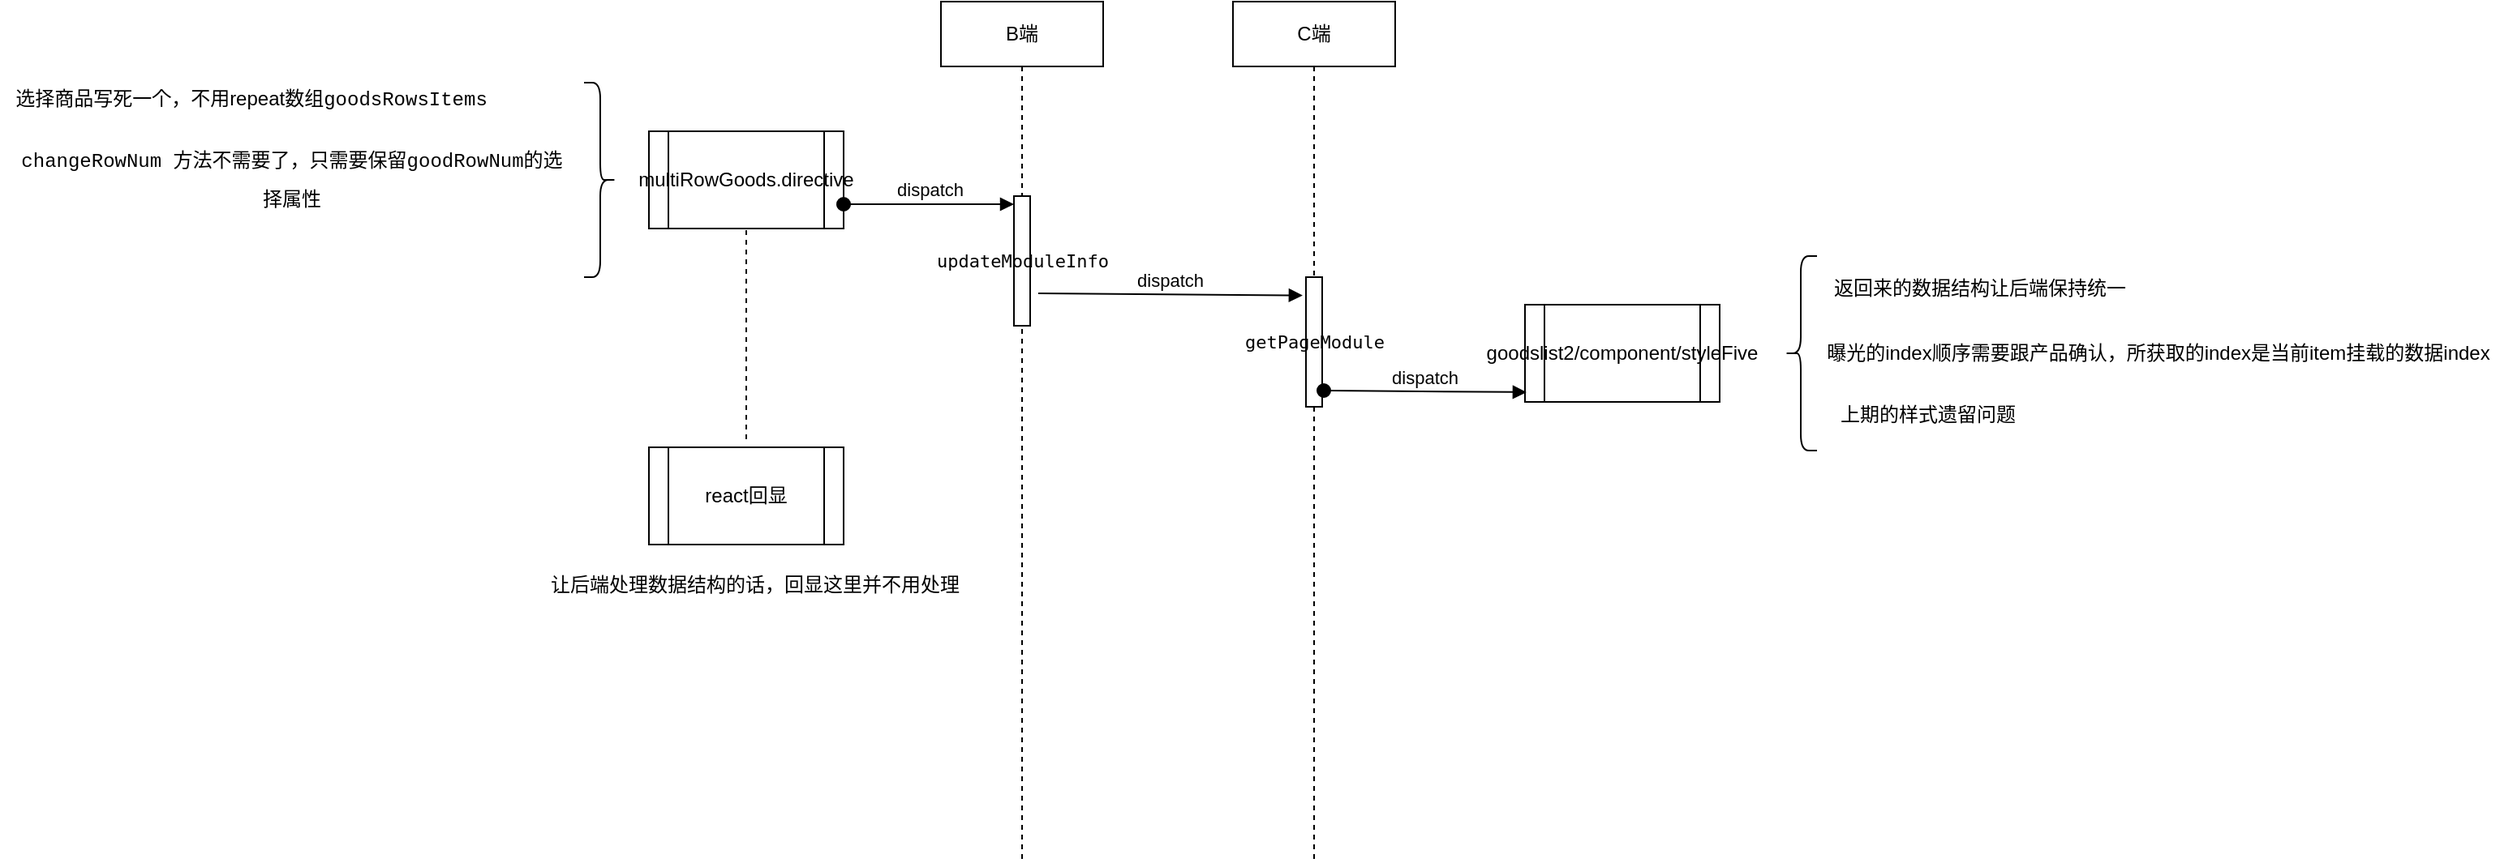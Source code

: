 <mxfile version="13.3.5" type="device"><diagram id="L_sQA3XesNhT-gOqTQ9l" name="第 1 页"><mxGraphModel dx="1773" dy="615" grid="1" gridSize="10" guides="1" tooltips="1" connect="1" arrows="1" fold="1" page="1" pageScale="1" pageWidth="827" pageHeight="1169" math="0" shadow="0"><root><mxCell id="0"/><mxCell id="1" parent="0"/><mxCell id="E2D6b5XtqJo7hC7H39wL-1" value="B端" style="shape=umlLifeline;perimeter=lifelinePerimeter;whiteSpace=wrap;html=1;container=1;collapsible=0;recursiveResize=0;outlineConnect=0;" parent="1" vertex="1"><mxGeometry x="250" y="250" width="100" height="530" as="geometry"/></mxCell><mxCell id="E2D6b5XtqJo7hC7H39wL-9" value="&lt;span style=&quot;font-family: &amp;#34;menlo&amp;#34; , monospace ; font-size: 11px ; text-align: left&quot;&gt;updateModuleInfo&lt;/span&gt;" style="html=1;points=[];perimeter=orthogonalPerimeter;" parent="E2D6b5XtqJo7hC7H39wL-1" vertex="1"><mxGeometry x="45" y="120" width="10" height="80" as="geometry"/></mxCell><mxCell id="E2D6b5XtqJo7hC7H39wL-15" value="dispatch" style="html=1;verticalAlign=bottom;endArrow=block;entryX=-0.206;entryY=0.141;entryDx=0;entryDy=0;entryPerimeter=0;" parent="E2D6b5XtqJo7hC7H39wL-1" target="E2D6b5XtqJo7hC7H39wL-12" edge="1"><mxGeometry width="80" relative="1" as="geometry"><mxPoint x="60" y="180" as="sourcePoint"/><mxPoint x="140" y="180" as="targetPoint"/></mxGeometry></mxCell><mxCell id="E2D6b5XtqJo7hC7H39wL-4" value="multiRowGoods.directive" style="shape=process;whiteSpace=wrap;html=1;backgroundOutline=1;" parent="1" vertex="1"><mxGeometry x="70" y="330" width="120" height="60" as="geometry"/></mxCell><mxCell id="E2D6b5XtqJo7hC7H39wL-5" value="" style="shape=curlyBracket;whiteSpace=wrap;html=1;rounded=1;size=0.5;direction=west;" parent="1" vertex="1"><mxGeometry x="30" y="300" width="20" height="120" as="geometry"/></mxCell><mxCell id="E2D6b5XtqJo7hC7H39wL-6" value="&lt;font style=&quot;font-size: 12px&quot;&gt;选择商品写死一个，不用repeat数组&lt;span style=&quot;background-color: rgb(255 , 255 , 255) ; font-family: &amp;#34;menlo&amp;#34; , &amp;#34;monaco&amp;#34; , &amp;#34;courier new&amp;#34; , monospace&quot;&gt;goodsRowsItems&lt;/span&gt;&lt;/font&gt;" style="text;html=1;strokeColor=none;fillColor=none;align=center;verticalAlign=middle;whiteSpace=wrap;rounded=0;" parent="1" vertex="1"><mxGeometry x="-330" y="300" width="310" height="20" as="geometry"/></mxCell><mxCell id="E2D6b5XtqJo7hC7H39wL-8" value="&lt;div style=&quot;background-color: rgb(255 , 255 , 255) ; font-family: &amp;#34;menlo&amp;#34; , &amp;#34;monaco&amp;#34; , &amp;#34;courier new&amp;#34; , monospace ; line-height: 24px&quot;&gt;changeRowNum 方法不需要了，只需要保留&lt;span style=&quot;font-family: &amp;#34;menlo&amp;#34; , &amp;#34;monaco&amp;#34; , &amp;#34;courier new&amp;#34; , monospace&quot;&gt;goodRowNum的选择属性&lt;/span&gt;&lt;/div&gt;" style="text;html=1;strokeColor=none;fillColor=none;align=center;verticalAlign=middle;whiteSpace=wrap;rounded=0;" parent="1" vertex="1"><mxGeometry x="-320" y="350" width="340" height="20" as="geometry"/></mxCell><mxCell id="E2D6b5XtqJo7hC7H39wL-10" value="dispatch" style="html=1;verticalAlign=bottom;startArrow=oval;endArrow=block;startSize=8;exitX=1;exitY=0.75;exitDx=0;exitDy=0;" parent="1" source="E2D6b5XtqJo7hC7H39wL-4" target="E2D6b5XtqJo7hC7H39wL-9" edge="1"><mxGeometry relative="1" as="geometry"><mxPoint x="235" y="370" as="sourcePoint"/></mxGeometry></mxCell><mxCell id="E2D6b5XtqJo7hC7H39wL-11" value="C端" style="shape=umlLifeline;perimeter=lifelinePerimeter;whiteSpace=wrap;html=1;container=1;collapsible=0;recursiveResize=0;outlineConnect=0;" parent="1" vertex="1"><mxGeometry x="430" y="250" width="100" height="530" as="geometry"/></mxCell><mxCell id="E2D6b5XtqJo7hC7H39wL-12" value="&lt;span style=&quot;font-family: &amp;#34;menlo&amp;#34; , monospace ; font-size: 11px ; text-align: left&quot;&gt;getPageModule&lt;/span&gt;" style="html=1;points=[];perimeter=orthogonalPerimeter;" parent="E2D6b5XtqJo7hC7H39wL-11" vertex="1"><mxGeometry x="45" y="170" width="10" height="80" as="geometry"/></mxCell><mxCell id="E2D6b5XtqJo7hC7H39wL-14" value="goodslist2/component/styleFive" style="shape=process;whiteSpace=wrap;html=1;backgroundOutline=1;" parent="1" vertex="1"><mxGeometry x="610" y="437" width="120" height="60" as="geometry"/></mxCell><mxCell id="jdIDCB8gJ_O13rHao4YS-3" value="" style="shape=curlyBracket;whiteSpace=wrap;html=1;rounded=1;" vertex="1" parent="1"><mxGeometry x="770" y="407" width="20" height="120" as="geometry"/></mxCell><mxCell id="jdIDCB8gJ_O13rHao4YS-4" value="返回来的数据结构让后端保持统一" style="text;html=1;align=center;verticalAlign=middle;resizable=0;points=[];autosize=1;" vertex="1" parent="1"><mxGeometry x="790" y="417" width="200" height="20" as="geometry"/></mxCell><mxCell id="jdIDCB8gJ_O13rHao4YS-5" value="" style="endArrow=none;dashed=1;html=1;entryX=0.5;entryY=1;entryDx=0;entryDy=0;" edge="1" parent="1" target="E2D6b5XtqJo7hC7H39wL-4"><mxGeometry width="50" height="50" relative="1" as="geometry"><mxPoint x="130" y="520" as="sourcePoint"/><mxPoint x="20" y="490" as="targetPoint"/></mxGeometry></mxCell><mxCell id="jdIDCB8gJ_O13rHao4YS-6" value="react回显" style="shape=process;whiteSpace=wrap;html=1;backgroundOutline=1;" vertex="1" parent="1"><mxGeometry x="70" y="525" width="120" height="60" as="geometry"/></mxCell><mxCell id="jdIDCB8gJ_O13rHao4YS-7" value="让后端处理数据结构的话，回显这里并不用处理" style="text;html=1;align=center;verticalAlign=middle;resizable=0;points=[];autosize=1;" vertex="1" parent="1"><mxGeometry y="600" width="270" height="20" as="geometry"/></mxCell><mxCell id="jdIDCB8gJ_O13rHao4YS-9" value="&lt;span&gt;曝光的index顺序需要跟产品确认，所获取的index是当前item挂载的数据index&lt;/span&gt;" style="text;html=1;align=center;verticalAlign=middle;resizable=0;points=[];autosize=1;" vertex="1" parent="1"><mxGeometry x="790" y="457" width="420" height="20" as="geometry"/></mxCell><mxCell id="jdIDCB8gJ_O13rHao4YS-10" value="上期的样式遗留问题" style="text;html=1;align=center;verticalAlign=middle;resizable=0;points=[];autosize=1;" vertex="1" parent="1"><mxGeometry x="798" y="495" width="120" height="20" as="geometry"/></mxCell><mxCell id="jdIDCB8gJ_O13rHao4YS-11" value="dispatch" style="html=1;verticalAlign=bottom;startArrow=oval;startFill=1;endArrow=block;startSize=8;entryX=0.008;entryY=0.9;entryDx=0;entryDy=0;entryPerimeter=0;" edge="1" parent="1" target="E2D6b5XtqJo7hC7H39wL-14"><mxGeometry width="60" relative="1" as="geometry"><mxPoint x="486" y="490" as="sourcePoint"/><mxPoint x="570" y="440" as="targetPoint"/><Array as="points"/></mxGeometry></mxCell></root></mxGraphModel></diagram></mxfile>